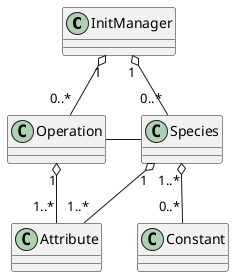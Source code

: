 @startuml
class InitManager
class Species
class Operation
class Constant


InitManager "1" o-- "0..*" Species
InitManager "1" o-- "0..*" Operation

Species "1..*" o-- "0..*" Constant

!ifndef SETUP
class Attribute
Operation "1" o-- "1..*" Attribute

!ifdef PREBOOK
Species .. Attribute
!else
Species "1" o-- "1..*" Attribute
!endif

!endif

Operation - Species
!ifdef DETAIL
note top on link
        operation-specific association
end note
!endif

@enduml
